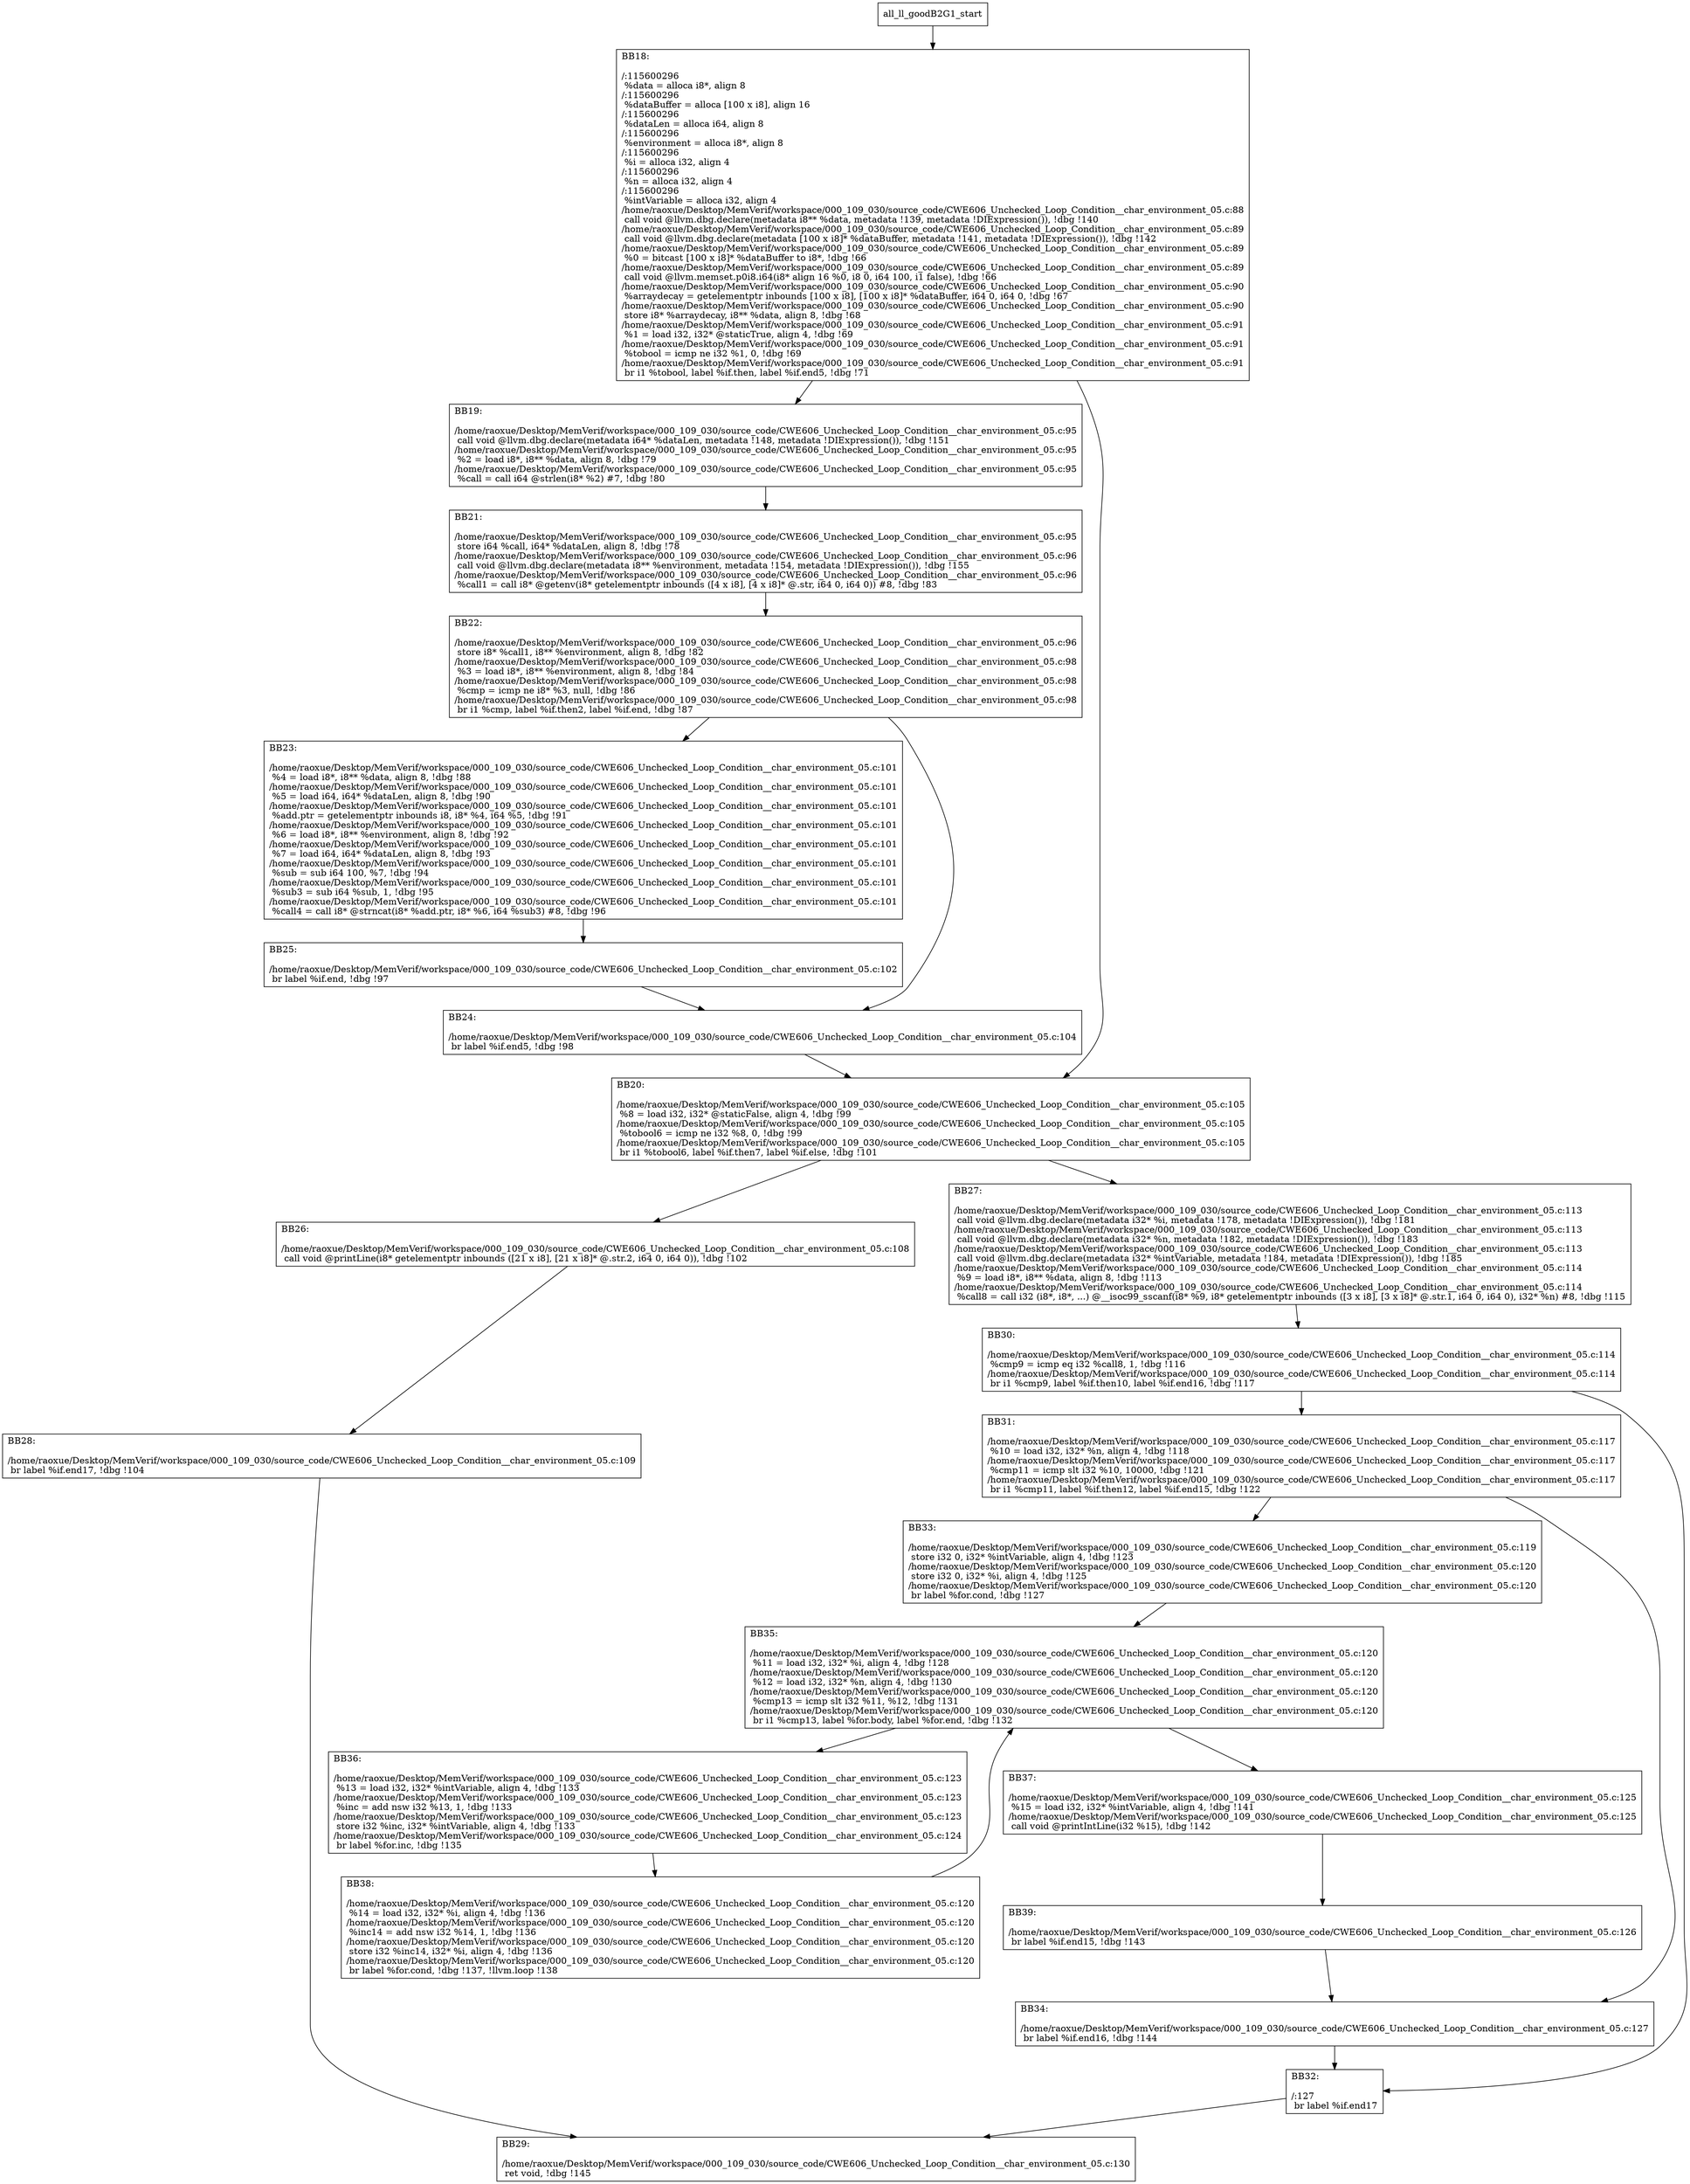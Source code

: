 digraph "CFG for'all_ll_goodB2G1' function" {
	BBall_ll_goodB2G1_start[shape=record,label="{all_ll_goodB2G1_start}"];
	BBall_ll_goodB2G1_start-> all_ll_goodB2G1BB18;
	all_ll_goodB2G1BB18 [shape=record, label="{BB18:\l\l/:115600296\l
  %data = alloca i8*, align 8\l
/:115600296\l
  %dataBuffer = alloca [100 x i8], align 16\l
/:115600296\l
  %dataLen = alloca i64, align 8\l
/:115600296\l
  %environment = alloca i8*, align 8\l
/:115600296\l
  %i = alloca i32, align 4\l
/:115600296\l
  %n = alloca i32, align 4\l
/:115600296\l
  %intVariable = alloca i32, align 4\l
/home/raoxue/Desktop/MemVerif/workspace/000_109_030/source_code/CWE606_Unchecked_Loop_Condition__char_environment_05.c:88\l
  call void @llvm.dbg.declare(metadata i8** %data, metadata !139, metadata !DIExpression()), !dbg !140\l
/home/raoxue/Desktop/MemVerif/workspace/000_109_030/source_code/CWE606_Unchecked_Loop_Condition__char_environment_05.c:89\l
  call void @llvm.dbg.declare(metadata [100 x i8]* %dataBuffer, metadata !141, metadata !DIExpression()), !dbg !142\l
/home/raoxue/Desktop/MemVerif/workspace/000_109_030/source_code/CWE606_Unchecked_Loop_Condition__char_environment_05.c:89\l
  %0 = bitcast [100 x i8]* %dataBuffer to i8*, !dbg !66\l
/home/raoxue/Desktop/MemVerif/workspace/000_109_030/source_code/CWE606_Unchecked_Loop_Condition__char_environment_05.c:89\l
  call void @llvm.memset.p0i8.i64(i8* align 16 %0, i8 0, i64 100, i1 false), !dbg !66\l
/home/raoxue/Desktop/MemVerif/workspace/000_109_030/source_code/CWE606_Unchecked_Loop_Condition__char_environment_05.c:90\l
  %arraydecay = getelementptr inbounds [100 x i8], [100 x i8]* %dataBuffer, i64 0, i64 0, !dbg !67\l
/home/raoxue/Desktop/MemVerif/workspace/000_109_030/source_code/CWE606_Unchecked_Loop_Condition__char_environment_05.c:90\l
  store i8* %arraydecay, i8** %data, align 8, !dbg !68\l
/home/raoxue/Desktop/MemVerif/workspace/000_109_030/source_code/CWE606_Unchecked_Loop_Condition__char_environment_05.c:91\l
  %1 = load i32, i32* @staticTrue, align 4, !dbg !69\l
/home/raoxue/Desktop/MemVerif/workspace/000_109_030/source_code/CWE606_Unchecked_Loop_Condition__char_environment_05.c:91\l
  %tobool = icmp ne i32 %1, 0, !dbg !69\l
/home/raoxue/Desktop/MemVerif/workspace/000_109_030/source_code/CWE606_Unchecked_Loop_Condition__char_environment_05.c:91\l
  br i1 %tobool, label %if.then, label %if.end5, !dbg !71\l
}"];
	all_ll_goodB2G1BB18-> all_ll_goodB2G1BB19;
	all_ll_goodB2G1BB18-> all_ll_goodB2G1BB20;
	all_ll_goodB2G1BB19 [shape=record, label="{BB19:\l\l/home/raoxue/Desktop/MemVerif/workspace/000_109_030/source_code/CWE606_Unchecked_Loop_Condition__char_environment_05.c:95\l
  call void @llvm.dbg.declare(metadata i64* %dataLen, metadata !148, metadata !DIExpression()), !dbg !151\l
/home/raoxue/Desktop/MemVerif/workspace/000_109_030/source_code/CWE606_Unchecked_Loop_Condition__char_environment_05.c:95\l
  %2 = load i8*, i8** %data, align 8, !dbg !79\l
/home/raoxue/Desktop/MemVerif/workspace/000_109_030/source_code/CWE606_Unchecked_Loop_Condition__char_environment_05.c:95\l
  %call = call i64 @strlen(i8* %2) #7, !dbg !80\l
}"];
	all_ll_goodB2G1BB19-> all_ll_goodB2G1BB21;
	all_ll_goodB2G1BB21 [shape=record, label="{BB21:\l\l/home/raoxue/Desktop/MemVerif/workspace/000_109_030/source_code/CWE606_Unchecked_Loop_Condition__char_environment_05.c:95\l
  store i64 %call, i64* %dataLen, align 8, !dbg !78\l
/home/raoxue/Desktop/MemVerif/workspace/000_109_030/source_code/CWE606_Unchecked_Loop_Condition__char_environment_05.c:96\l
  call void @llvm.dbg.declare(metadata i8** %environment, metadata !154, metadata !DIExpression()), !dbg !155\l
/home/raoxue/Desktop/MemVerif/workspace/000_109_030/source_code/CWE606_Unchecked_Loop_Condition__char_environment_05.c:96\l
  %call1 = call i8* @getenv(i8* getelementptr inbounds ([4 x i8], [4 x i8]* @.str, i64 0, i64 0)) #8, !dbg !83\l
}"];
	all_ll_goodB2G1BB21-> all_ll_goodB2G1BB22;
	all_ll_goodB2G1BB22 [shape=record, label="{BB22:\l\l/home/raoxue/Desktop/MemVerif/workspace/000_109_030/source_code/CWE606_Unchecked_Loop_Condition__char_environment_05.c:96\l
  store i8* %call1, i8** %environment, align 8, !dbg !82\l
/home/raoxue/Desktop/MemVerif/workspace/000_109_030/source_code/CWE606_Unchecked_Loop_Condition__char_environment_05.c:98\l
  %3 = load i8*, i8** %environment, align 8, !dbg !84\l
/home/raoxue/Desktop/MemVerif/workspace/000_109_030/source_code/CWE606_Unchecked_Loop_Condition__char_environment_05.c:98\l
  %cmp = icmp ne i8* %3, null, !dbg !86\l
/home/raoxue/Desktop/MemVerif/workspace/000_109_030/source_code/CWE606_Unchecked_Loop_Condition__char_environment_05.c:98\l
  br i1 %cmp, label %if.then2, label %if.end, !dbg !87\l
}"];
	all_ll_goodB2G1BB22-> all_ll_goodB2G1BB23;
	all_ll_goodB2G1BB22-> all_ll_goodB2G1BB24;
	all_ll_goodB2G1BB23 [shape=record, label="{BB23:\l\l/home/raoxue/Desktop/MemVerif/workspace/000_109_030/source_code/CWE606_Unchecked_Loop_Condition__char_environment_05.c:101\l
  %4 = load i8*, i8** %data, align 8, !dbg !88\l
/home/raoxue/Desktop/MemVerif/workspace/000_109_030/source_code/CWE606_Unchecked_Loop_Condition__char_environment_05.c:101\l
  %5 = load i64, i64* %dataLen, align 8, !dbg !90\l
/home/raoxue/Desktop/MemVerif/workspace/000_109_030/source_code/CWE606_Unchecked_Loop_Condition__char_environment_05.c:101\l
  %add.ptr = getelementptr inbounds i8, i8* %4, i64 %5, !dbg !91\l
/home/raoxue/Desktop/MemVerif/workspace/000_109_030/source_code/CWE606_Unchecked_Loop_Condition__char_environment_05.c:101\l
  %6 = load i8*, i8** %environment, align 8, !dbg !92\l
/home/raoxue/Desktop/MemVerif/workspace/000_109_030/source_code/CWE606_Unchecked_Loop_Condition__char_environment_05.c:101\l
  %7 = load i64, i64* %dataLen, align 8, !dbg !93\l
/home/raoxue/Desktop/MemVerif/workspace/000_109_030/source_code/CWE606_Unchecked_Loop_Condition__char_environment_05.c:101\l
  %sub = sub i64 100, %7, !dbg !94\l
/home/raoxue/Desktop/MemVerif/workspace/000_109_030/source_code/CWE606_Unchecked_Loop_Condition__char_environment_05.c:101\l
  %sub3 = sub i64 %sub, 1, !dbg !95\l
/home/raoxue/Desktop/MemVerif/workspace/000_109_030/source_code/CWE606_Unchecked_Loop_Condition__char_environment_05.c:101\l
  %call4 = call i8* @strncat(i8* %add.ptr, i8* %6, i64 %sub3) #8, !dbg !96\l
}"];
	all_ll_goodB2G1BB23-> all_ll_goodB2G1BB25;
	all_ll_goodB2G1BB25 [shape=record, label="{BB25:\l\l/home/raoxue/Desktop/MemVerif/workspace/000_109_030/source_code/CWE606_Unchecked_Loop_Condition__char_environment_05.c:102\l
  br label %if.end, !dbg !97\l
}"];
	all_ll_goodB2G1BB25-> all_ll_goodB2G1BB24;
	all_ll_goodB2G1BB24 [shape=record, label="{BB24:\l\l/home/raoxue/Desktop/MemVerif/workspace/000_109_030/source_code/CWE606_Unchecked_Loop_Condition__char_environment_05.c:104\l
  br label %if.end5, !dbg !98\l
}"];
	all_ll_goodB2G1BB24-> all_ll_goodB2G1BB20;
	all_ll_goodB2G1BB20 [shape=record, label="{BB20:\l\l/home/raoxue/Desktop/MemVerif/workspace/000_109_030/source_code/CWE606_Unchecked_Loop_Condition__char_environment_05.c:105\l
  %8 = load i32, i32* @staticFalse, align 4, !dbg !99\l
/home/raoxue/Desktop/MemVerif/workspace/000_109_030/source_code/CWE606_Unchecked_Loop_Condition__char_environment_05.c:105\l
  %tobool6 = icmp ne i32 %8, 0, !dbg !99\l
/home/raoxue/Desktop/MemVerif/workspace/000_109_030/source_code/CWE606_Unchecked_Loop_Condition__char_environment_05.c:105\l
  br i1 %tobool6, label %if.then7, label %if.else, !dbg !101\l
}"];
	all_ll_goodB2G1BB20-> all_ll_goodB2G1BB26;
	all_ll_goodB2G1BB20-> all_ll_goodB2G1BB27;
	all_ll_goodB2G1BB26 [shape=record, label="{BB26:\l\l/home/raoxue/Desktop/MemVerif/workspace/000_109_030/source_code/CWE606_Unchecked_Loop_Condition__char_environment_05.c:108\l
  call void @printLine(i8* getelementptr inbounds ([21 x i8], [21 x i8]* @.str.2, i64 0, i64 0)), !dbg !102\l
}"];
	all_ll_goodB2G1BB26-> all_ll_goodB2G1BB28;
	all_ll_goodB2G1BB28 [shape=record, label="{BB28:\l\l/home/raoxue/Desktop/MemVerif/workspace/000_109_030/source_code/CWE606_Unchecked_Loop_Condition__char_environment_05.c:109\l
  br label %if.end17, !dbg !104\l
}"];
	all_ll_goodB2G1BB28-> all_ll_goodB2G1BB29;
	all_ll_goodB2G1BB27 [shape=record, label="{BB27:\l\l/home/raoxue/Desktop/MemVerif/workspace/000_109_030/source_code/CWE606_Unchecked_Loop_Condition__char_environment_05.c:113\l
  call void @llvm.dbg.declare(metadata i32* %i, metadata !178, metadata !DIExpression()), !dbg !181\l
/home/raoxue/Desktop/MemVerif/workspace/000_109_030/source_code/CWE606_Unchecked_Loop_Condition__char_environment_05.c:113\l
  call void @llvm.dbg.declare(metadata i32* %n, metadata !182, metadata !DIExpression()), !dbg !183\l
/home/raoxue/Desktop/MemVerif/workspace/000_109_030/source_code/CWE606_Unchecked_Loop_Condition__char_environment_05.c:113\l
  call void @llvm.dbg.declare(metadata i32* %intVariable, metadata !184, metadata !DIExpression()), !dbg !185\l
/home/raoxue/Desktop/MemVerif/workspace/000_109_030/source_code/CWE606_Unchecked_Loop_Condition__char_environment_05.c:114\l
  %9 = load i8*, i8** %data, align 8, !dbg !113\l
/home/raoxue/Desktop/MemVerif/workspace/000_109_030/source_code/CWE606_Unchecked_Loop_Condition__char_environment_05.c:114\l
  %call8 = call i32 (i8*, i8*, ...) @__isoc99_sscanf(i8* %9, i8* getelementptr inbounds ([3 x i8], [3 x i8]* @.str.1, i64 0, i64 0), i32* %n) #8, !dbg !115\l
}"];
	all_ll_goodB2G1BB27-> all_ll_goodB2G1BB30;
	all_ll_goodB2G1BB30 [shape=record, label="{BB30:\l\l/home/raoxue/Desktop/MemVerif/workspace/000_109_030/source_code/CWE606_Unchecked_Loop_Condition__char_environment_05.c:114\l
  %cmp9 = icmp eq i32 %call8, 1, !dbg !116\l
/home/raoxue/Desktop/MemVerif/workspace/000_109_030/source_code/CWE606_Unchecked_Loop_Condition__char_environment_05.c:114\l
  br i1 %cmp9, label %if.then10, label %if.end16, !dbg !117\l
}"];
	all_ll_goodB2G1BB30-> all_ll_goodB2G1BB31;
	all_ll_goodB2G1BB30-> all_ll_goodB2G1BB32;
	all_ll_goodB2G1BB31 [shape=record, label="{BB31:\l\l/home/raoxue/Desktop/MemVerif/workspace/000_109_030/source_code/CWE606_Unchecked_Loop_Condition__char_environment_05.c:117\l
  %10 = load i32, i32* %n, align 4, !dbg !118\l
/home/raoxue/Desktop/MemVerif/workspace/000_109_030/source_code/CWE606_Unchecked_Loop_Condition__char_environment_05.c:117\l
  %cmp11 = icmp slt i32 %10, 10000, !dbg !121\l
/home/raoxue/Desktop/MemVerif/workspace/000_109_030/source_code/CWE606_Unchecked_Loop_Condition__char_environment_05.c:117\l
  br i1 %cmp11, label %if.then12, label %if.end15, !dbg !122\l
}"];
	all_ll_goodB2G1BB31-> all_ll_goodB2G1BB33;
	all_ll_goodB2G1BB31-> all_ll_goodB2G1BB34;
	all_ll_goodB2G1BB33 [shape=record, label="{BB33:\l\l/home/raoxue/Desktop/MemVerif/workspace/000_109_030/source_code/CWE606_Unchecked_Loop_Condition__char_environment_05.c:119\l
  store i32 0, i32* %intVariable, align 4, !dbg !123\l
/home/raoxue/Desktop/MemVerif/workspace/000_109_030/source_code/CWE606_Unchecked_Loop_Condition__char_environment_05.c:120\l
  store i32 0, i32* %i, align 4, !dbg !125\l
/home/raoxue/Desktop/MemVerif/workspace/000_109_030/source_code/CWE606_Unchecked_Loop_Condition__char_environment_05.c:120\l
  br label %for.cond, !dbg !127\l
}"];
	all_ll_goodB2G1BB33-> all_ll_goodB2G1BB35;
	all_ll_goodB2G1BB35 [shape=record, label="{BB35:\l\l/home/raoxue/Desktop/MemVerif/workspace/000_109_030/source_code/CWE606_Unchecked_Loop_Condition__char_environment_05.c:120\l
  %11 = load i32, i32* %i, align 4, !dbg !128\l
/home/raoxue/Desktop/MemVerif/workspace/000_109_030/source_code/CWE606_Unchecked_Loop_Condition__char_environment_05.c:120\l
  %12 = load i32, i32* %n, align 4, !dbg !130\l
/home/raoxue/Desktop/MemVerif/workspace/000_109_030/source_code/CWE606_Unchecked_Loop_Condition__char_environment_05.c:120\l
  %cmp13 = icmp slt i32 %11, %12, !dbg !131\l
/home/raoxue/Desktop/MemVerif/workspace/000_109_030/source_code/CWE606_Unchecked_Loop_Condition__char_environment_05.c:120\l
  br i1 %cmp13, label %for.body, label %for.end, !dbg !132\l
}"];
	all_ll_goodB2G1BB35-> all_ll_goodB2G1BB36;
	all_ll_goodB2G1BB35-> all_ll_goodB2G1BB37;
	all_ll_goodB2G1BB36 [shape=record, label="{BB36:\l\l/home/raoxue/Desktop/MemVerif/workspace/000_109_030/source_code/CWE606_Unchecked_Loop_Condition__char_environment_05.c:123\l
  %13 = load i32, i32* %intVariable, align 4, !dbg !133\l
/home/raoxue/Desktop/MemVerif/workspace/000_109_030/source_code/CWE606_Unchecked_Loop_Condition__char_environment_05.c:123\l
  %inc = add nsw i32 %13, 1, !dbg !133\l
/home/raoxue/Desktop/MemVerif/workspace/000_109_030/source_code/CWE606_Unchecked_Loop_Condition__char_environment_05.c:123\l
  store i32 %inc, i32* %intVariable, align 4, !dbg !133\l
/home/raoxue/Desktop/MemVerif/workspace/000_109_030/source_code/CWE606_Unchecked_Loop_Condition__char_environment_05.c:124\l
  br label %for.inc, !dbg !135\l
}"];
	all_ll_goodB2G1BB36-> all_ll_goodB2G1BB38;
	all_ll_goodB2G1BB38 [shape=record, label="{BB38:\l\l/home/raoxue/Desktop/MemVerif/workspace/000_109_030/source_code/CWE606_Unchecked_Loop_Condition__char_environment_05.c:120\l
  %14 = load i32, i32* %i, align 4, !dbg !136\l
/home/raoxue/Desktop/MemVerif/workspace/000_109_030/source_code/CWE606_Unchecked_Loop_Condition__char_environment_05.c:120\l
  %inc14 = add nsw i32 %14, 1, !dbg !136\l
/home/raoxue/Desktop/MemVerif/workspace/000_109_030/source_code/CWE606_Unchecked_Loop_Condition__char_environment_05.c:120\l
  store i32 %inc14, i32* %i, align 4, !dbg !136\l
/home/raoxue/Desktop/MemVerif/workspace/000_109_030/source_code/CWE606_Unchecked_Loop_Condition__char_environment_05.c:120\l
  br label %for.cond, !dbg !137, !llvm.loop !138\l
}"];
	all_ll_goodB2G1BB38-> all_ll_goodB2G1BB35;
	all_ll_goodB2G1BB37 [shape=record, label="{BB37:\l\l/home/raoxue/Desktop/MemVerif/workspace/000_109_030/source_code/CWE606_Unchecked_Loop_Condition__char_environment_05.c:125\l
  %15 = load i32, i32* %intVariable, align 4, !dbg !141\l
/home/raoxue/Desktop/MemVerif/workspace/000_109_030/source_code/CWE606_Unchecked_Loop_Condition__char_environment_05.c:125\l
  call void @printIntLine(i32 %15), !dbg !142\l
}"];
	all_ll_goodB2G1BB37-> all_ll_goodB2G1BB39;
	all_ll_goodB2G1BB39 [shape=record, label="{BB39:\l\l/home/raoxue/Desktop/MemVerif/workspace/000_109_030/source_code/CWE606_Unchecked_Loop_Condition__char_environment_05.c:126\l
  br label %if.end15, !dbg !143\l
}"];
	all_ll_goodB2G1BB39-> all_ll_goodB2G1BB34;
	all_ll_goodB2G1BB34 [shape=record, label="{BB34:\l\l/home/raoxue/Desktop/MemVerif/workspace/000_109_030/source_code/CWE606_Unchecked_Loop_Condition__char_environment_05.c:127\l
  br label %if.end16, !dbg !144\l
}"];
	all_ll_goodB2G1BB34-> all_ll_goodB2G1BB32;
	all_ll_goodB2G1BB32 [shape=record, label="{BB32:\l\l/:127\l
  br label %if.end17\l
}"];
	all_ll_goodB2G1BB32-> all_ll_goodB2G1BB29;
	all_ll_goodB2G1BB29 [shape=record, label="{BB29:\l\l/home/raoxue/Desktop/MemVerif/workspace/000_109_030/source_code/CWE606_Unchecked_Loop_Condition__char_environment_05.c:130\l
  ret void, !dbg !145\l
}"];
}
